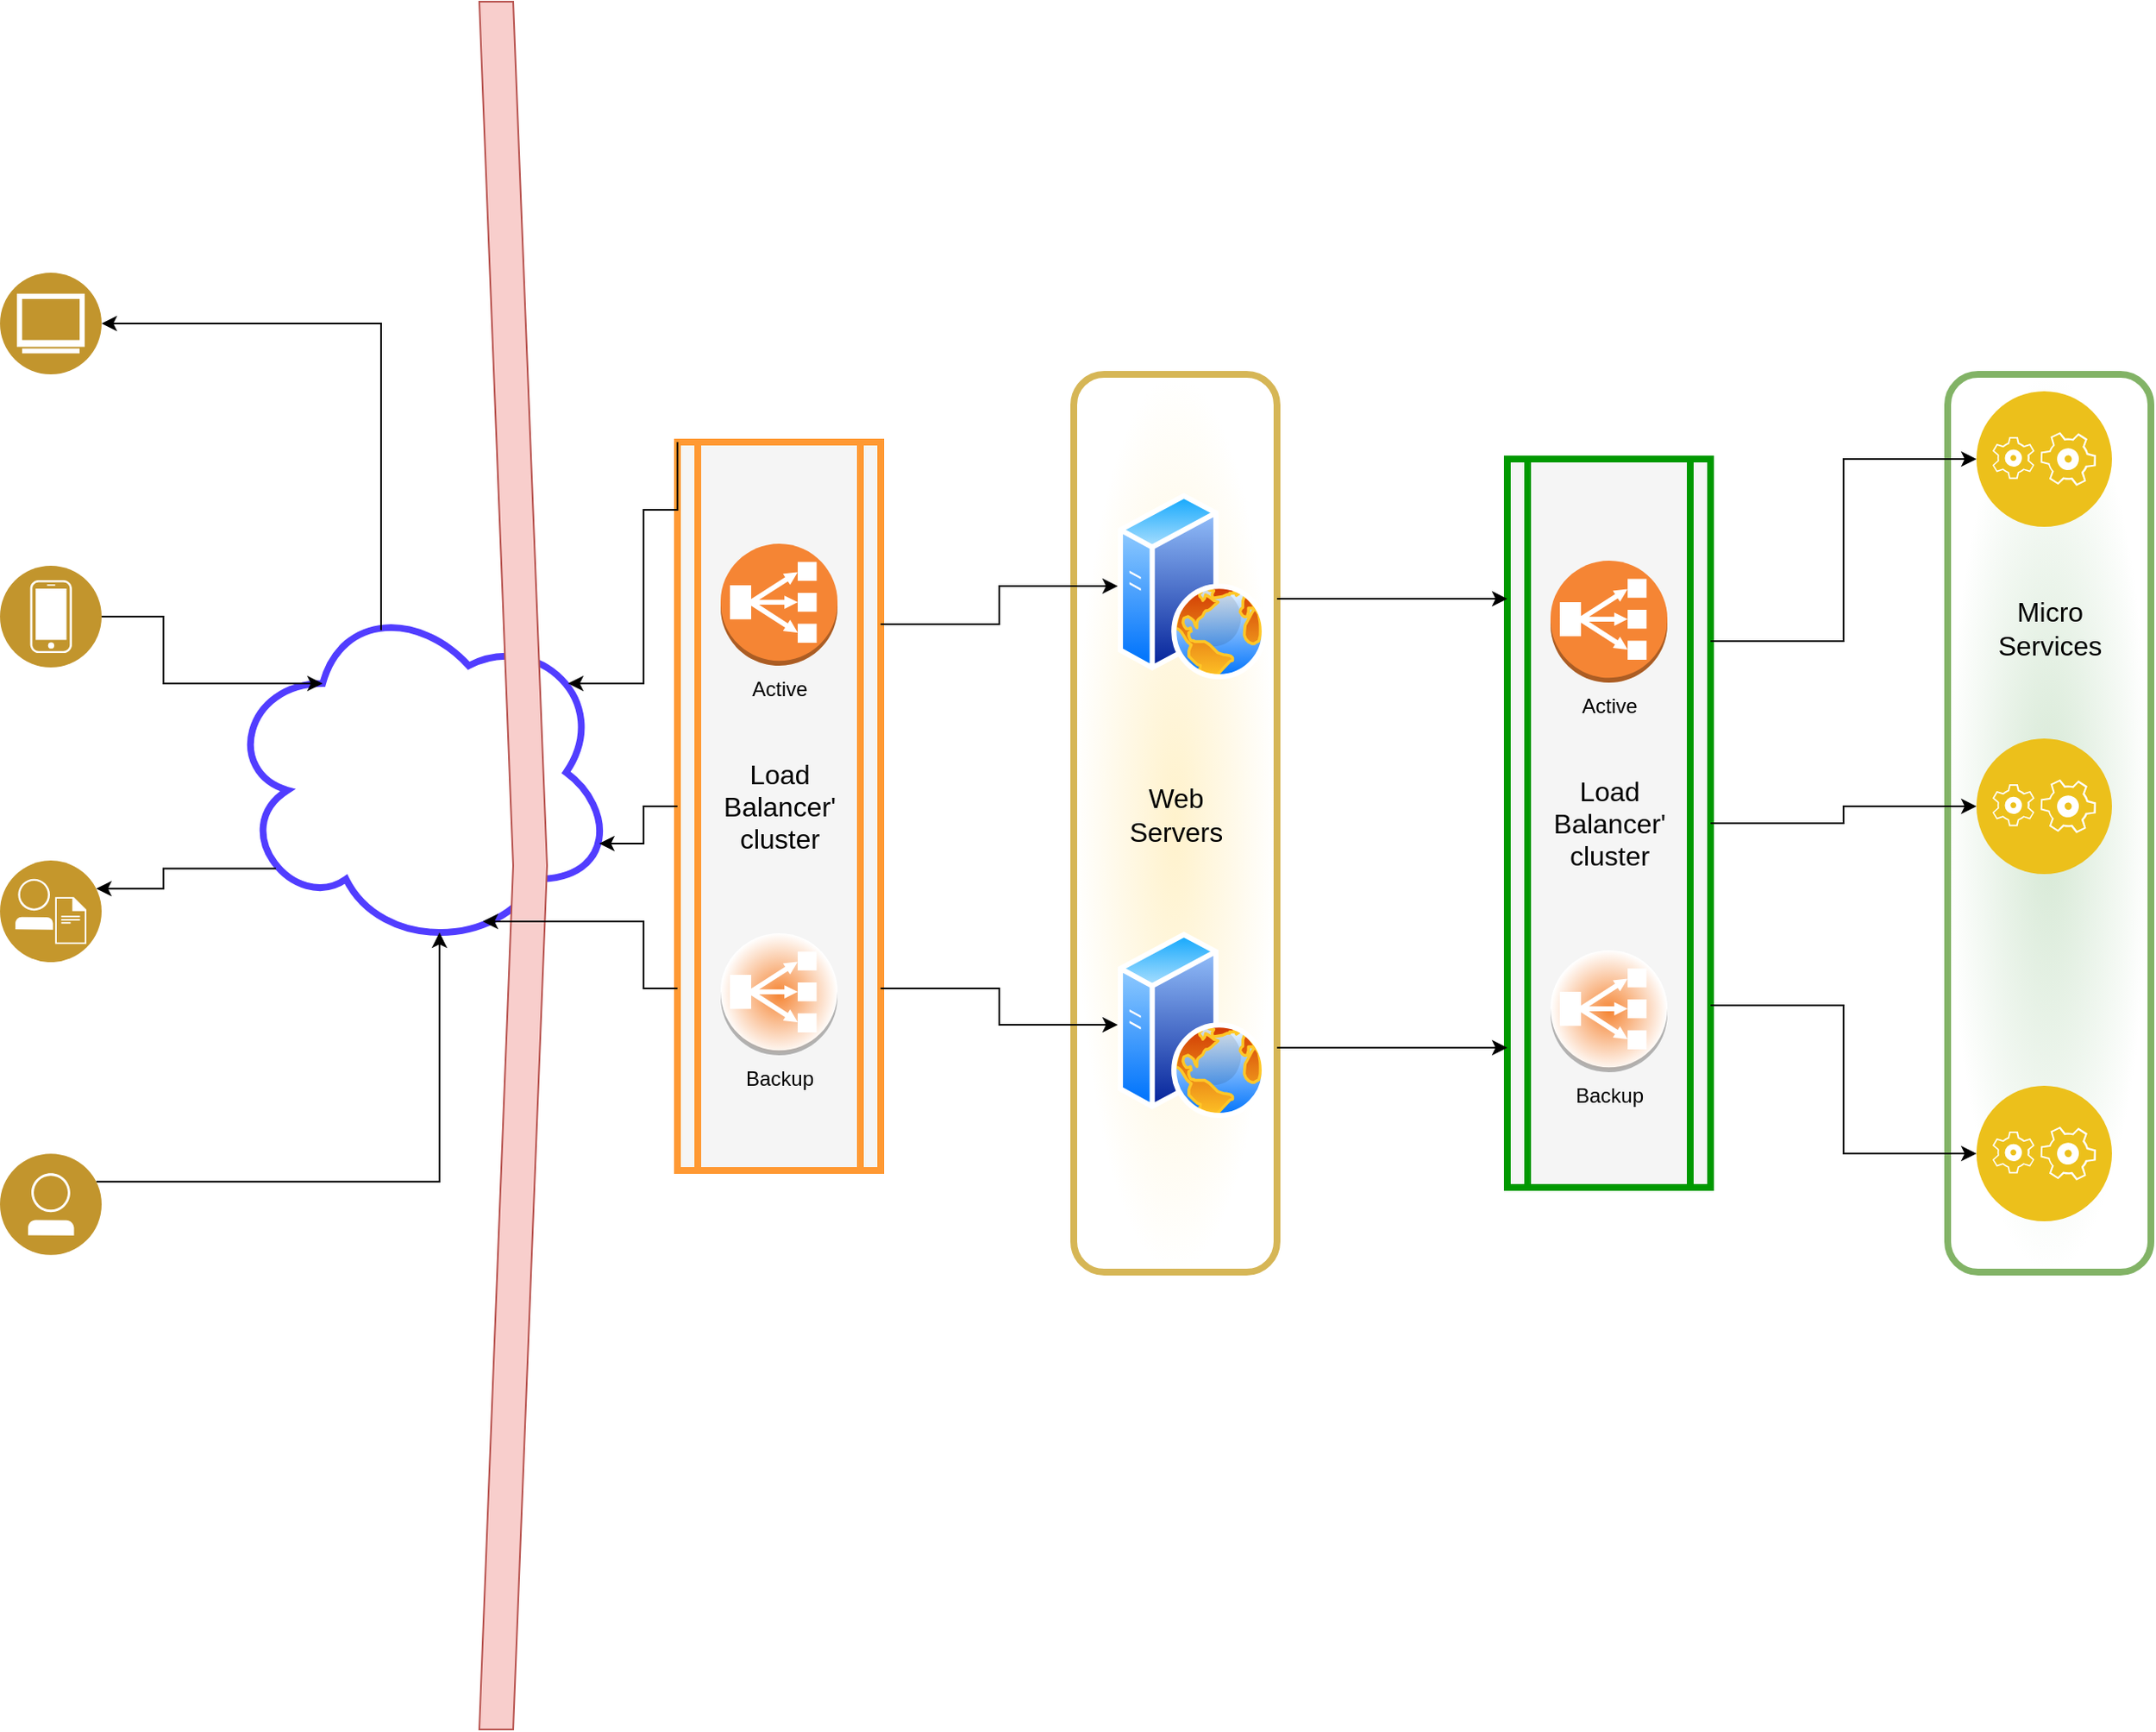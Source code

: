 <mxfile version="17.4.1" type="github" pages="2">
  <diagram id="31b32b95-0358-9bc7-6ba0-a27c054ed1a7" name="Page-1">
    <mxGraphModel dx="3199" dy="1478" grid="1" gridSize="10" guides="1" tooltips="1" connect="1" arrows="1" fold="1" page="1" pageScale="1" pageWidth="827" pageHeight="1169" background="none" math="0" shadow="0">
      <root>
        <mxCell id="0" />
        <mxCell id="1" parent="0" />
        <mxCell id="Bg8B_nmlzmfOJwWbH1iY-153" value="" style="group" vertex="1" connectable="0" parent="1">
          <mxGeometry x="550" y="330" width="120" height="430" as="geometry" />
        </mxCell>
        <mxCell id="Bg8B_nmlzmfOJwWbH1iY-151" value="" style="shape=process;whiteSpace=wrap;html=1;backgroundOutline=1;fontSize=16;strokeColor=#009900;strokeWidth=4;fillColor=#f5f5f5;gradientDirection=radial;fontColor=#333333;" vertex="1" parent="Bg8B_nmlzmfOJwWbH1iY-153">
          <mxGeometry width="120" height="430" as="geometry" />
        </mxCell>
        <mxCell id="Bg8B_nmlzmfOJwWbH1iY-133" value="Active" style="outlineConnect=0;dashed=0;verticalLabelPosition=bottom;verticalAlign=top;align=center;html=1;shape=mxgraph.aws3.classic_load_balancer;fillColor=#F58534;gradientColor=none;strokeColor=#513DFF;strokeWidth=4;" vertex="1" parent="Bg8B_nmlzmfOJwWbH1iY-153">
          <mxGeometry x="25.5" y="60" width="69" height="72" as="geometry" />
        </mxCell>
        <mxCell id="Bg8B_nmlzmfOJwWbH1iY-135" value="Backup" style="outlineConnect=0;dashed=0;verticalLabelPosition=bottom;verticalAlign=top;align=center;html=1;shape=mxgraph.aws3.classic_load_balancer;fillColor=#F58534;gradientColor=#ffffff;strokeColor=#513DFF;strokeWidth=4;gradientDirection=radial;" vertex="1" parent="Bg8B_nmlzmfOJwWbH1iY-153">
          <mxGeometry x="25.5" y="290" width="69" height="72" as="geometry" />
        </mxCell>
        <mxCell id="Bg8B_nmlzmfOJwWbH1iY-136" value="&lt;font style=&quot;font-size: 16px&quot;&gt;Load &lt;br&gt;Balancer&#39;&lt;br&gt;cluster&lt;/font&gt;" style="text;html=1;align=center;verticalAlign=middle;resizable=0;points=[];autosize=1;strokeColor=none;fillColor=none;" vertex="1" parent="Bg8B_nmlzmfOJwWbH1iY-153">
          <mxGeometry x="20" y="190" width="80" height="50" as="geometry" />
        </mxCell>
        <mxCell id="Bg8B_nmlzmfOJwWbH1iY-169" value="" style="group" vertex="1" connectable="0" parent="1">
          <mxGeometry x="294" y="280" width="120" height="530" as="geometry" />
        </mxCell>
        <mxCell id="Bg8B_nmlzmfOJwWbH1iY-127" value="" style="rounded=1;whiteSpace=wrap;html=1;fontSize=16;strokeColor=#d6b656;strokeWidth=4;fillColor=#fff2cc;gradientColor=#ffffff;gradientDirection=radial;" vertex="1" parent="Bg8B_nmlzmfOJwWbH1iY-169">
          <mxGeometry width="120" height="530" as="geometry" />
        </mxCell>
        <mxCell id="Bg8B_nmlzmfOJwWbH1iY-124" value="" style="aspect=fixed;perimeter=ellipsePerimeter;html=1;align=center;shadow=0;dashed=0;spacingTop=3;image;image=img/lib/active_directory/web_server.svg;fontSize=16;strokeColor=#513DFF;strokeWidth=4;fillColor=none;" vertex="1" parent="Bg8B_nmlzmfOJwWbH1iY-169">
          <mxGeometry x="26" y="70" width="88" height="110" as="geometry" />
        </mxCell>
        <mxCell id="Bg8B_nmlzmfOJwWbH1iY-125" value="" style="aspect=fixed;perimeter=ellipsePerimeter;html=1;align=center;shadow=0;dashed=0;spacingTop=3;image;image=img/lib/active_directory/web_server.svg;fontSize=16;strokeColor=#513DFF;strokeWidth=4;fillColor=none;" vertex="1" parent="Bg8B_nmlzmfOJwWbH1iY-169">
          <mxGeometry x="26" y="329" width="88" height="110" as="geometry" />
        </mxCell>
        <mxCell id="Bg8B_nmlzmfOJwWbH1iY-128" value="Web &lt;br&gt;Servers" style="text;html=1;align=center;verticalAlign=middle;resizable=0;points=[];autosize=1;strokeColor=none;fillColor=none;fontSize=16;" vertex="1" parent="Bg8B_nmlzmfOJwWbH1iY-169">
          <mxGeometry x="25" y="240" width="70" height="40" as="geometry" />
        </mxCell>
        <mxCell id="Bg8B_nmlzmfOJwWbH1iY-154" value="" style="group" vertex="1" connectable="0" parent="1">
          <mxGeometry x="60" y="320" width="120" height="430" as="geometry" />
        </mxCell>
        <mxCell id="Bg8B_nmlzmfOJwWbH1iY-155" value="" style="shape=process;whiteSpace=wrap;html=1;backgroundOutline=1;fontSize=16;strokeColor=#FF9933;strokeWidth=4;fillColor=#f5f5f5;gradientDirection=radial;fontColor=#333333;" vertex="1" parent="Bg8B_nmlzmfOJwWbH1iY-154">
          <mxGeometry width="120" height="430" as="geometry" />
        </mxCell>
        <mxCell id="Bg8B_nmlzmfOJwWbH1iY-156" value="Active" style="outlineConnect=0;dashed=0;verticalLabelPosition=bottom;verticalAlign=top;align=center;html=1;shape=mxgraph.aws3.classic_load_balancer;fillColor=#F58534;gradientColor=none;strokeColor=#513DFF;strokeWidth=4;" vertex="1" parent="Bg8B_nmlzmfOJwWbH1iY-154">
          <mxGeometry x="25.5" y="60" width="69" height="72" as="geometry" />
        </mxCell>
        <mxCell id="Bg8B_nmlzmfOJwWbH1iY-157" value="Backup" style="outlineConnect=0;dashed=0;verticalLabelPosition=bottom;verticalAlign=top;align=center;html=1;shape=mxgraph.aws3.classic_load_balancer;fillColor=#F58534;gradientColor=#ffffff;strokeColor=#513DFF;strokeWidth=4;gradientDirection=radial;" vertex="1" parent="Bg8B_nmlzmfOJwWbH1iY-154">
          <mxGeometry x="25.5" y="290" width="69" height="72" as="geometry" />
        </mxCell>
        <mxCell id="Bg8B_nmlzmfOJwWbH1iY-158" value="&lt;font style=&quot;font-size: 16px&quot;&gt;Load &lt;br&gt;Balancer&#39;&lt;br&gt;cluster&lt;/font&gt;" style="text;html=1;align=center;verticalAlign=middle;resizable=0;points=[];autosize=1;strokeColor=none;fillColor=none;" vertex="1" parent="Bg8B_nmlzmfOJwWbH1iY-154">
          <mxGeometry x="20" y="190" width="80" height="50" as="geometry" />
        </mxCell>
        <mxCell id="Bg8B_nmlzmfOJwWbH1iY-168" value="" style="group" vertex="1" connectable="0" parent="1">
          <mxGeometry x="810" y="280" width="120" height="530" as="geometry" />
        </mxCell>
        <mxCell id="Bg8B_nmlzmfOJwWbH1iY-150" value="" style="rounded=1;whiteSpace=wrap;html=1;fontSize=16;strokeColor=#82b366;strokeWidth=4;fillColor=#d5e8d4;gradientDirection=radial;gradientColor=#ffffff;" vertex="1" parent="Bg8B_nmlzmfOJwWbH1iY-168">
          <mxGeometry width="120" height="530" as="geometry" />
        </mxCell>
        <mxCell id="Bg8B_nmlzmfOJwWbH1iY-146" value="" style="aspect=fixed;perimeter=ellipsePerimeter;html=1;align=center;shadow=0;dashed=0;fontColor=#4277BB;labelBackgroundColor=#ffffff;fontSize=12;spacingTop=3;image;image=img/lib/ibm/applications/application_logic.svg;strokeColor=#513DFF;strokeWidth=4;fillColor=none;gradientColor=#ffffff;gradientDirection=radial;" vertex="1" parent="Bg8B_nmlzmfOJwWbH1iY-168">
          <mxGeometry x="17" y="10" width="80" height="80" as="geometry" />
        </mxCell>
        <mxCell id="Bg8B_nmlzmfOJwWbH1iY-147" value="" style="aspect=fixed;perimeter=ellipsePerimeter;html=1;align=center;shadow=0;dashed=0;fontColor=#4277BB;labelBackgroundColor=#ffffff;fontSize=12;spacingTop=3;image;image=img/lib/ibm/applications/application_logic.svg;strokeColor=#513DFF;strokeWidth=4;fillColor=none;gradientColor=#ffffff;gradientDirection=radial;" vertex="1" parent="Bg8B_nmlzmfOJwWbH1iY-168">
          <mxGeometry x="17" y="215" width="80" height="80" as="geometry" />
        </mxCell>
        <mxCell id="Bg8B_nmlzmfOJwWbH1iY-148" value="" style="aspect=fixed;perimeter=ellipsePerimeter;html=1;align=center;shadow=0;dashed=0;fontColor=#4277BB;labelBackgroundColor=#ffffff;fontSize=12;spacingTop=3;image;image=img/lib/ibm/applications/application_logic.svg;strokeColor=#513DFF;strokeWidth=4;fillColor=none;gradientColor=#ffffff;gradientDirection=radial;" vertex="1" parent="Bg8B_nmlzmfOJwWbH1iY-168">
          <mxGeometry x="17" y="420" width="80" height="80" as="geometry" />
        </mxCell>
        <mxCell id="Bg8B_nmlzmfOJwWbH1iY-149" value="Micro &lt;br&gt;Services" style="text;html=1;align=center;verticalAlign=middle;resizable=0;points=[];autosize=1;strokeColor=none;fillColor=none;fontSize=16;" vertex="1" parent="Bg8B_nmlzmfOJwWbH1iY-168">
          <mxGeometry x="20" y="130" width="80" height="40" as="geometry" />
        </mxCell>
        <mxCell id="Bg8B_nmlzmfOJwWbH1iY-144" style="edgeStyle=orthogonalEdgeStyle;rounded=0;orthogonalLoop=1;jettySize=auto;html=1;exitX=1;exitY=0.75;exitDx=0;exitDy=0;entryX=0;entryY=0.75;entryDx=0;entryDy=0;fontSize=16;" edge="1" parent="1" source="Bg8B_nmlzmfOJwWbH1iY-127">
          <mxGeometry relative="1" as="geometry">
            <mxPoint x="550" y="677.5" as="targetPoint" />
          </mxGeometry>
        </mxCell>
        <mxCell id="Bg8B_nmlzmfOJwWbH1iY-145" style="edgeStyle=orthogonalEdgeStyle;rounded=0;orthogonalLoop=1;jettySize=auto;html=1;exitX=1;exitY=0.25;exitDx=0;exitDy=0;entryX=0;entryY=0.25;entryDx=0;entryDy=0;fontSize=16;" edge="1" parent="1" source="Bg8B_nmlzmfOJwWbH1iY-127">
          <mxGeometry relative="1" as="geometry">
            <mxPoint x="550" y="412.5" as="targetPoint" />
          </mxGeometry>
        </mxCell>
        <mxCell id="Bg8B_nmlzmfOJwWbH1iY-108" value="" style="group" vertex="1" connectable="0" parent="1">
          <mxGeometry x="-340" y="60" width="363" height="1020" as="geometry" />
        </mxCell>
        <mxCell id="Bg8B_nmlzmfOJwWbH1iY-96" value="" style="ellipse;shape=cloud;whiteSpace=wrap;html=1;fillColor=none;strokeColor=#513DFF;strokeWidth=4;" vertex="1" parent="Bg8B_nmlzmfOJwWbH1iY-108">
          <mxGeometry x="133" y="350" width="230" height="210" as="geometry" />
        </mxCell>
        <mxCell id="Bg8B_nmlzmfOJwWbH1iY-95" value="" style="shape=step;perimeter=stepPerimeter;whiteSpace=wrap;html=1;fixedSize=1;fillColor=#f8cecc;strokeColor=#b85450;" vertex="1" parent="Bg8B_nmlzmfOJwWbH1iY-108">
          <mxGeometry x="283" width="40" height="1020" as="geometry" />
        </mxCell>
        <mxCell id="Bg8B_nmlzmfOJwWbH1iY-105" style="edgeStyle=orthogonalEdgeStyle;rounded=0;orthogonalLoop=1;jettySize=auto;html=1;exitX=1;exitY=0.5;exitDx=0;exitDy=0;entryX=0.25;entryY=0.25;entryDx=0;entryDy=0;entryPerimeter=0;" edge="1" parent="Bg8B_nmlzmfOJwWbH1iY-108" source="Bg8B_nmlzmfOJwWbH1iY-97" target="Bg8B_nmlzmfOJwWbH1iY-96">
          <mxGeometry relative="1" as="geometry" />
        </mxCell>
        <mxCell id="Bg8B_nmlzmfOJwWbH1iY-97" value="" style="aspect=fixed;perimeter=ellipsePerimeter;html=1;align=center;shadow=0;dashed=0;fontColor=#4277BB;labelBackgroundColor=#ffffff;fontSize=12;spacingTop=3;image;image=img/lib/ibm/users/device.svg;" vertex="1" parent="Bg8B_nmlzmfOJwWbH1iY-108">
          <mxGeometry y="333" width="60" height="60" as="geometry" />
        </mxCell>
        <mxCell id="Bg8B_nmlzmfOJwWbH1iY-98" value="" style="aspect=fixed;perimeter=ellipsePerimeter;html=1;align=center;shadow=0;dashed=0;fontColor=#4277BB;labelBackgroundColor=#ffffff;fontSize=12;spacingTop=3;image;image=img/lib/ibm/users/integrated_digital_experiences.svg;" vertex="1" parent="Bg8B_nmlzmfOJwWbH1iY-108">
          <mxGeometry y="507" width="60" height="60" as="geometry" />
        </mxCell>
        <mxCell id="Bg8B_nmlzmfOJwWbH1iY-106" style="edgeStyle=orthogonalEdgeStyle;rounded=0;orthogonalLoop=1;jettySize=auto;html=1;exitX=0.13;exitY=0.77;exitDx=0;exitDy=0;exitPerimeter=0;entryX=1;entryY=0.25;entryDx=0;entryDy=0;" edge="1" parent="Bg8B_nmlzmfOJwWbH1iY-108" source="Bg8B_nmlzmfOJwWbH1iY-96" target="Bg8B_nmlzmfOJwWbH1iY-98">
          <mxGeometry relative="1" as="geometry" />
        </mxCell>
        <mxCell id="Bg8B_nmlzmfOJwWbH1iY-107" style="edgeStyle=orthogonalEdgeStyle;rounded=0;orthogonalLoop=1;jettySize=auto;html=1;exitX=1;exitY=0.25;exitDx=0;exitDy=0;entryX=0.55;entryY=0.95;entryDx=0;entryDy=0;entryPerimeter=0;" edge="1" parent="Bg8B_nmlzmfOJwWbH1iY-108" source="Bg8B_nmlzmfOJwWbH1iY-99" target="Bg8B_nmlzmfOJwWbH1iY-96">
          <mxGeometry relative="1" as="geometry" />
        </mxCell>
        <mxCell id="Bg8B_nmlzmfOJwWbH1iY-99" value="" style="aspect=fixed;perimeter=ellipsePerimeter;html=1;align=center;shadow=0;dashed=0;fontColor=#4277BB;labelBackgroundColor=#ffffff;fontSize=12;spacingTop=3;image;image=img/lib/ibm/users/user.svg;" vertex="1" parent="Bg8B_nmlzmfOJwWbH1iY-108">
          <mxGeometry y="680" width="60" height="60" as="geometry" />
        </mxCell>
        <mxCell id="Bg8B_nmlzmfOJwWbH1iY-100" value="" style="aspect=fixed;perimeter=ellipsePerimeter;html=1;align=center;shadow=0;dashed=0;fontColor=#4277BB;labelBackgroundColor=#ffffff;fontSize=12;spacingTop=3;image;image=img/lib/ibm/users/browser.svg;" vertex="1" parent="Bg8B_nmlzmfOJwWbH1iY-108">
          <mxGeometry y="160" width="60" height="60" as="geometry" />
        </mxCell>
        <mxCell id="Bg8B_nmlzmfOJwWbH1iY-104" style="edgeStyle=orthogonalEdgeStyle;rounded=0;orthogonalLoop=1;jettySize=auto;html=1;exitX=0.4;exitY=0.1;exitDx=0;exitDy=0;exitPerimeter=0;entryX=1;entryY=0.5;entryDx=0;entryDy=0;" edge="1" parent="Bg8B_nmlzmfOJwWbH1iY-108" source="Bg8B_nmlzmfOJwWbH1iY-96" target="Bg8B_nmlzmfOJwWbH1iY-100">
          <mxGeometry relative="1" as="geometry">
            <Array as="points">
              <mxPoint x="225" y="190" />
            </Array>
          </mxGeometry>
        </mxCell>
        <mxCell id="Bg8B_nmlzmfOJwWbH1iY-129" style="edgeStyle=orthogonalEdgeStyle;rounded=0;orthogonalLoop=1;jettySize=auto;html=1;entryX=0;entryY=0.5;entryDx=0;entryDy=0;fontSize=16;exitX=1;exitY=0.25;exitDx=0;exitDy=0;" edge="1" parent="1" source="Bg8B_nmlzmfOJwWbH1iY-155" target="Bg8B_nmlzmfOJwWbH1iY-124">
          <mxGeometry relative="1" as="geometry">
            <mxPoint x="200" y="412.5" as="sourcePoint" />
          </mxGeometry>
        </mxCell>
        <mxCell id="Bg8B_nmlzmfOJwWbH1iY-130" style="edgeStyle=orthogonalEdgeStyle;rounded=0;orthogonalLoop=1;jettySize=auto;html=1;entryX=0;entryY=0.5;entryDx=0;entryDy=0;fontSize=16;exitX=1;exitY=0.75;exitDx=0;exitDy=0;" edge="1" parent="1" source="Bg8B_nmlzmfOJwWbH1iY-155" target="Bg8B_nmlzmfOJwWbH1iY-125">
          <mxGeometry relative="1" as="geometry">
            <mxPoint x="200" y="740" as="sourcePoint" />
          </mxGeometry>
        </mxCell>
        <mxCell id="Bg8B_nmlzmfOJwWbH1iY-159" style="edgeStyle=orthogonalEdgeStyle;rounded=0;orthogonalLoop=1;jettySize=auto;html=1;exitX=0;exitY=0;exitDx=0;exitDy=0;entryX=0.88;entryY=0.25;entryDx=0;entryDy=0;entryPerimeter=0;fontSize=16;" edge="1" parent="1" source="Bg8B_nmlzmfOJwWbH1iY-155" target="Bg8B_nmlzmfOJwWbH1iY-96">
          <mxGeometry relative="1" as="geometry">
            <Array as="points">
              <mxPoint x="60" y="360" />
              <mxPoint x="40" y="360" />
              <mxPoint x="40" y="463" />
            </Array>
          </mxGeometry>
        </mxCell>
        <mxCell id="Bg8B_nmlzmfOJwWbH1iY-160" style="edgeStyle=orthogonalEdgeStyle;rounded=0;orthogonalLoop=1;jettySize=auto;html=1;exitX=0;exitY=0.5;exitDx=0;exitDy=0;entryX=0.96;entryY=0.7;entryDx=0;entryDy=0;entryPerimeter=0;fontSize=16;" edge="1" parent="1" source="Bg8B_nmlzmfOJwWbH1iY-155" target="Bg8B_nmlzmfOJwWbH1iY-96">
          <mxGeometry relative="1" as="geometry" />
        </mxCell>
        <mxCell id="Bg8B_nmlzmfOJwWbH1iY-161" style="edgeStyle=orthogonalEdgeStyle;rounded=0;orthogonalLoop=1;jettySize=auto;html=1;exitX=0;exitY=0.75;exitDx=0;exitDy=0;entryX=0.661;entryY=0.919;entryDx=0;entryDy=0;entryPerimeter=0;fontSize=16;" edge="1" parent="1" source="Bg8B_nmlzmfOJwWbH1iY-155" target="Bg8B_nmlzmfOJwWbH1iY-96">
          <mxGeometry relative="1" as="geometry" />
        </mxCell>
        <mxCell id="Bg8B_nmlzmfOJwWbH1iY-165" style="edgeStyle=orthogonalEdgeStyle;rounded=0;orthogonalLoop=1;jettySize=auto;html=1;exitX=1;exitY=0.75;exitDx=0;exitDy=0;entryX=0;entryY=0.5;entryDx=0;entryDy=0;fontSize=16;" edge="1" parent="1" source="Bg8B_nmlzmfOJwWbH1iY-151" target="Bg8B_nmlzmfOJwWbH1iY-148">
          <mxGeometry relative="1" as="geometry" />
        </mxCell>
        <mxCell id="Bg8B_nmlzmfOJwWbH1iY-166" style="edgeStyle=orthogonalEdgeStyle;rounded=0;orthogonalLoop=1;jettySize=auto;html=1;exitX=1;exitY=0.5;exitDx=0;exitDy=0;entryX=0;entryY=0.5;entryDx=0;entryDy=0;fontSize=16;" edge="1" parent="1" source="Bg8B_nmlzmfOJwWbH1iY-151" target="Bg8B_nmlzmfOJwWbH1iY-147">
          <mxGeometry relative="1" as="geometry" />
        </mxCell>
        <mxCell id="Bg8B_nmlzmfOJwWbH1iY-167" style="edgeStyle=orthogonalEdgeStyle;rounded=0;orthogonalLoop=1;jettySize=auto;html=1;exitX=1;exitY=0.25;exitDx=0;exitDy=0;entryX=0;entryY=0.5;entryDx=0;entryDy=0;fontSize=16;" edge="1" parent="1" source="Bg8B_nmlzmfOJwWbH1iY-151" target="Bg8B_nmlzmfOJwWbH1iY-146">
          <mxGeometry relative="1" as="geometry" />
        </mxCell>
      </root>
    </mxGraphModel>
  </diagram>
  <diagram id="idBs2UERAOV6qkiG88l8" name="CQRS">
    <mxGraphModel dx="1318" dy="821" grid="1" gridSize="10" guides="1" tooltips="1" connect="1" arrows="1" fold="1" page="1" pageScale="1" pageWidth="500" pageHeight="400" math="0" shadow="0">
      <root>
        <mxCell id="0" />
        <mxCell id="1" parent="0" />
        <mxCell id="PxqCbL-2LZfQ2RbIi71h-80" value="CQRS Group Service" style="fontStyle=0;verticalAlign=top;align=center;spacingTop=-2;fillColor=none;rounded=0;whiteSpace=wrap;html=1;strokeColor=#00882B;strokeWidth=2;dashed=1;container=1;collapsible=0;expand=0;recursiveResize=0;fontSize=12;" vertex="1" parent="1">
          <mxGeometry x="131" y="54" width="780" height="410" as="geometry" />
        </mxCell>
        <mxCell id="PxqCbL-2LZfQ2RbIi71h-82" value="" style="rounded=1;whiteSpace=wrap;html=1;fontSize=12;strokeColor=#9673a6;strokeWidth=2;fillColor=#EEE2F5;gradientColor=none;" vertex="1" parent="PxqCbL-2LZfQ2RbIi71h-80">
          <mxGeometry x="-11" y="24" width="801" height="126" as="geometry" />
        </mxCell>
        <mxCell id="PxqCbL-2LZfQ2RbIi71h-83" value="" style="rounded=1;whiteSpace=wrap;html=1;fontSize=12;strokeColor=#82b366;strokeWidth=2;fillColor=#d5e8d4;" vertex="1" parent="PxqCbL-2LZfQ2RbIi71h-80">
          <mxGeometry x="-11" y="248" width="801" height="126" as="geometry" />
        </mxCell>
        <mxCell id="PxqCbL-2LZfQ2RbIi71h-59" style="edgeStyle=orthogonalEdgeStyle;rounded=0;orthogonalLoop=1;jettySize=auto;html=1;exitX=1;exitY=0.25;exitDx=0;exitDy=0;entryX=0.5;entryY=1;entryDx=0;entryDy=0;fontSize=12;" edge="1" parent="1" source="PxqCbL-2LZfQ2RbIi71h-40" target="PxqCbL-2LZfQ2RbIi71h-44">
          <mxGeometry relative="1" as="geometry" />
        </mxCell>
        <mxCell id="PxqCbL-2LZfQ2RbIi71h-40" value="" style="shape=step;perimeter=stepPerimeter;whiteSpace=wrap;html=1;fixedSize=1;fontSize=12;strokeColor=#CDA2BE;strokeWidth=2;fillColor=none;" vertex="1" parent="1">
          <mxGeometry x="51" y="78" width="50" height="350" as="geometry" />
        </mxCell>
        <mxCell id="PxqCbL-2LZfQ2RbIi71h-41" value="Clients" style="text;html=1;align=center;verticalAlign=middle;resizable=0;points=[];autosize=1;strokeColor=none;fillColor=none;fontSize=12;rotation=-90;" vertex="1" parent="1">
          <mxGeometry x="31" y="239" width="50" height="20" as="geometry" />
        </mxCell>
        <mxCell id="PxqCbL-2LZfQ2RbIi71h-62" style="edgeStyle=orthogonalEdgeStyle;rounded=0;orthogonalLoop=1;jettySize=auto;html=1;exitX=0;exitY=0.25;exitDx=0;exitDy=0;entryX=0.75;entryY=0;entryDx=0;entryDy=0;fontSize=12;" edge="1" parent="1" source="PxqCbL-2LZfQ2RbIi71h-44" target="PxqCbL-2LZfQ2RbIi71h-40">
          <mxGeometry relative="1" as="geometry" />
        </mxCell>
        <mxCell id="PxqCbL-2LZfQ2RbIi71h-63" value="&amp;nbsp;cmd ACK&amp;nbsp;" style="edgeLabel;html=1;align=center;verticalAlign=middle;resizable=0;points=[];fontSize=12;" vertex="1" connectable="0" parent="PxqCbL-2LZfQ2RbIi71h-62">
          <mxGeometry x="-0.26" y="1" relative="1" as="geometry">
            <mxPoint as="offset" />
          </mxGeometry>
        </mxCell>
        <mxCell id="PxqCbL-2LZfQ2RbIi71h-64" style="edgeStyle=orthogonalEdgeStyle;rounded=0;orthogonalLoop=1;jettySize=auto;html=1;exitX=1;exitY=0.5;exitDx=0;exitDy=0;entryX=0;entryY=0.5;entryDx=0;entryDy=0;fontSize=12;" edge="1" parent="1" source="PxqCbL-2LZfQ2RbIi71h-44" target="PxqCbL-2LZfQ2RbIi71h-45">
          <mxGeometry relative="1" as="geometry" />
        </mxCell>
        <mxCell id="PxqCbL-2LZfQ2RbIi71h-44" value="Command&lt;br&gt;" style="aspect=fixed;perimeter=ellipsePerimeter;html=1;align=center;shadow=0;dashed=0;fontColor=#4277BB;labelBackgroundColor=#ffffff;fontSize=12;spacingTop=3;image;image=img/lib/ibm/devops/build_test.svg;strokeColor=#CDA2BE;strokeWidth=2;fillColor=none;" vertex="1" parent="1">
          <mxGeometry x="221" y="94" width="60" height="60" as="geometry" />
        </mxCell>
        <mxCell id="PxqCbL-2LZfQ2RbIi71h-65" style="edgeStyle=orthogonalEdgeStyle;rounded=0;orthogonalLoop=1;jettySize=auto;html=1;exitX=1;exitY=0.5;exitDx=0;exitDy=0;entryX=0;entryY=0.5;entryDx=0;entryDy=0;fontSize=12;" edge="1" parent="1" source="PxqCbL-2LZfQ2RbIi71h-45" target="PxqCbL-2LZfQ2RbIi71h-46">
          <mxGeometry relative="1" as="geometry" />
        </mxCell>
        <mxCell id="PxqCbL-2LZfQ2RbIi71h-45" value="Command&amp;nbsp;&lt;br&gt;Handler" style="aspect=fixed;perimeter=ellipsePerimeter;html=1;align=center;shadow=0;dashed=0;fontColor=#4277BB;labelBackgroundColor=#ffffff;fontSize=12;spacingTop=3;image;image=img/lib/ibm/applications/application_logic.svg;strokeColor=#CDA2BE;strokeWidth=2;fillColor=none;" vertex="1" parent="1">
          <mxGeometry x="361" y="94" width="60" height="60" as="geometry" />
        </mxCell>
        <mxCell id="PxqCbL-2LZfQ2RbIi71h-66" style="edgeStyle=orthogonalEdgeStyle;rounded=0;orthogonalLoop=1;jettySize=auto;html=1;exitX=1;exitY=0.5;exitDx=0;exitDy=0;entryX=0;entryY=0.5;entryDx=0;entryDy=0;fontSize=12;" edge="1" parent="1" source="PxqCbL-2LZfQ2RbIi71h-46" target="PxqCbL-2LZfQ2RbIi71h-49">
          <mxGeometry relative="1" as="geometry" />
        </mxCell>
        <mxCell id="PxqCbL-2LZfQ2RbIi71h-46" value="Write Model&lt;br&gt;" style="aspect=fixed;perimeter=ellipsePerimeter;html=1;align=center;shadow=0;dashed=0;fontColor=#4277BB;labelBackgroundColor=#ffffff;fontSize=12;spacingTop=3;image;image=img/lib/ibm/data/model.svg;strokeColor=#CDA2BE;strokeWidth=2;fillColor=none;" vertex="1" parent="1">
          <mxGeometry x="521" y="94" width="60" height="60" as="geometry" />
        </mxCell>
        <mxCell id="PxqCbL-2LZfQ2RbIi71h-70" style="edgeStyle=orthogonalEdgeStyle;rounded=0;orthogonalLoop=1;jettySize=auto;html=1;exitX=1;exitY=0.5;exitDx=0;exitDy=0;fontSize=12;" edge="1" parent="1" source="PxqCbL-2LZfQ2RbIi71h-49" target="PxqCbL-2LZfQ2RbIi71h-50">
          <mxGeometry relative="1" as="geometry" />
        </mxCell>
        <mxCell id="PxqCbL-2LZfQ2RbIi71h-49" value="Write DB&lt;br&gt;" style="aspect=fixed;perimeter=ellipsePerimeter;html=1;align=center;shadow=0;dashed=0;fontColor=#4277BB;labelBackgroundColor=#ffffff;fontSize=12;spacingTop=3;image;image=img/lib/ibm/data/data_services.svg;strokeColor=#CDA2BE;strokeWidth=2;fillColor=none;" vertex="1" parent="1">
          <mxGeometry x="661" y="94" width="60" height="60" as="geometry" />
        </mxCell>
        <mxCell id="PxqCbL-2LZfQ2RbIi71h-71" style="edgeStyle=orthogonalEdgeStyle;rounded=0;orthogonalLoop=1;jettySize=auto;html=1;exitX=0.5;exitY=1;exitDx=0;exitDy=0;exitPerimeter=0;entryX=1;entryY=0.5;entryDx=0;entryDy=0;fontSize=12;" edge="1" parent="1" source="PxqCbL-2LZfQ2RbIi71h-50" target="PxqCbL-2LZfQ2RbIi71h-55">
          <mxGeometry relative="1" as="geometry" />
        </mxCell>
        <mxCell id="PxqCbL-2LZfQ2RbIi71h-50" value="" style="sketch=0;points=[[0,0,0],[0.25,0,0],[0.5,0,0],[0.75,0,0],[1,0,0],[0,1,0],[0.25,1,0],[0.5,1,0],[0.75,1,0],[1,1,0],[0,0.25,0],[0,0.5,0],[0,0.75,0],[1,0.25,0],[1,0.5,0],[1,0.75,0]];outlineConnect=0;fontColor=#232F3E;gradientColor=#FF4F8B;gradientDirection=north;fillColor=#BC1356;strokeColor=#ffffff;dashed=0;verticalLabelPosition=bottom;verticalAlign=top;align=center;html=1;fontSize=12;fontStyle=0;aspect=fixed;shape=mxgraph.aws4.resourceIcon;resIcon=mxgraph.aws4.eventbridge;" vertex="1" parent="1">
          <mxGeometry x="801" y="214" width="78" height="78" as="geometry" />
        </mxCell>
        <mxCell id="PxqCbL-2LZfQ2RbIi71h-58" style="edgeStyle=orthogonalEdgeStyle;rounded=0;orthogonalLoop=1;jettySize=auto;html=1;exitX=0.5;exitY=0;exitDx=0;exitDy=0;entryX=1;entryY=0.75;entryDx=0;entryDy=0;fontSize=12;" edge="1" parent="1" source="PxqCbL-2LZfQ2RbIi71h-52" target="PxqCbL-2LZfQ2RbIi71h-40">
          <mxGeometry relative="1" as="geometry" />
        </mxCell>
        <mxCell id="PxqCbL-2LZfQ2RbIi71h-52" value="Query" style="aspect=fixed;perimeter=ellipsePerimeter;html=1;align=center;shadow=0;dashed=0;fontColor=#4277BB;labelBackgroundColor=#ffffff;fontSize=12;spacingTop=3;image;image=img/lib/ibm/devops/build_test.svg;strokeColor=#CDA2BE;strokeWidth=2;fillColor=none;" vertex="1" parent="1">
          <mxGeometry x="221" y="335" width="60" height="60" as="geometry" />
        </mxCell>
        <mxCell id="PxqCbL-2LZfQ2RbIi71h-67" style="edgeStyle=orthogonalEdgeStyle;rounded=0;orthogonalLoop=1;jettySize=auto;html=1;exitX=0;exitY=0.5;exitDx=0;exitDy=0;entryX=1;entryY=0.5;entryDx=0;entryDy=0;fontSize=12;" edge="1" parent="1" source="PxqCbL-2LZfQ2RbIi71h-53" target="PxqCbL-2LZfQ2RbIi71h-52">
          <mxGeometry relative="1" as="geometry" />
        </mxCell>
        <mxCell id="PxqCbL-2LZfQ2RbIi71h-53" value="Query&lt;br&gt;Handler" style="aspect=fixed;perimeter=ellipsePerimeter;html=1;align=center;shadow=0;dashed=0;fontColor=#4277BB;labelBackgroundColor=#ffffff;fontSize=12;spacingTop=3;image;image=img/lib/ibm/applications/application_logic.svg;strokeColor=#CDA2BE;strokeWidth=2;fillColor=none;" vertex="1" parent="1">
          <mxGeometry x="361" y="335" width="60" height="60" as="geometry" />
        </mxCell>
        <mxCell id="PxqCbL-2LZfQ2RbIi71h-68" style="edgeStyle=orthogonalEdgeStyle;rounded=0;orthogonalLoop=1;jettySize=auto;html=1;exitX=0;exitY=0.5;exitDx=0;exitDy=0;entryX=1;entryY=0.5;entryDx=0;entryDy=0;fontSize=12;" edge="1" parent="1" source="PxqCbL-2LZfQ2RbIi71h-54" target="PxqCbL-2LZfQ2RbIi71h-53">
          <mxGeometry relative="1" as="geometry" />
        </mxCell>
        <mxCell id="PxqCbL-2LZfQ2RbIi71h-54" value="Read Model" style="aspect=fixed;perimeter=ellipsePerimeter;html=1;align=center;shadow=0;dashed=0;fontColor=#4277BB;labelBackgroundColor=#ffffff;fontSize=12;spacingTop=3;image;image=img/lib/ibm/data/model.svg;strokeColor=#CDA2BE;strokeWidth=2;fillColor=none;" vertex="1" parent="1">
          <mxGeometry x="521" y="335" width="60" height="60" as="geometry" />
        </mxCell>
        <mxCell id="PxqCbL-2LZfQ2RbIi71h-69" style="edgeStyle=orthogonalEdgeStyle;rounded=0;orthogonalLoop=1;jettySize=auto;html=1;exitX=0;exitY=0.5;exitDx=0;exitDy=0;fontSize=12;" edge="1" parent="1" source="PxqCbL-2LZfQ2RbIi71h-55" target="PxqCbL-2LZfQ2RbIi71h-54">
          <mxGeometry relative="1" as="geometry" />
        </mxCell>
        <mxCell id="PxqCbL-2LZfQ2RbIi71h-55" value="Read&amp;nbsp;DB" style="aspect=fixed;perimeter=ellipsePerimeter;html=1;align=center;shadow=0;dashed=0;fontColor=#4277BB;labelBackgroundColor=#ffffff;fontSize=12;spacingTop=3;image;image=img/lib/ibm/data/data_services.svg;strokeColor=#CDA2BE;strokeWidth=2;fillColor=none;" vertex="1" parent="1">
          <mxGeometry x="661" y="335" width="60" height="60" as="geometry" />
        </mxCell>
        <mxCell id="PxqCbL-2LZfQ2RbIi71h-72" value="Events" style="text;html=1;align=center;verticalAlign=middle;resizable=0;points=[];autosize=1;strokeColor=none;fillColor=none;fontSize=12;" vertex="1" parent="1">
          <mxGeometry x="736" y="244" width="50" height="20" as="geometry" />
        </mxCell>
        <mxCell id="PxqCbL-2LZfQ2RbIi71h-86" value="Text" style="text;html=1;strokeColor=none;fillColor=none;align=center;verticalAlign=middle;whiteSpace=wrap;rounded=0;fontSize=12;" vertex="1" parent="1">
          <mxGeometry x="530" y="400" width="60" height="30" as="geometry" />
        </mxCell>
        <mxCell id="PxqCbL-2LZfQ2RbIi71h-89" value="&lt;h1&gt;&lt;span&gt;CQRS&lt;br&gt;&lt;/span&gt;&lt;br&gt;&lt;span style=&quot;font-size: 12px ; font-weight: normal&quot;&gt;This design pattern is used when there&#39;s a need to have different data models for Read and Write. &lt;/span&gt;&lt;br&gt;&lt;span style=&quot;font-size: 12px ; font-weight: normal&quot;&gt;&lt;ul&gt;&lt;li&gt;&lt;span style=&quot;font-size: 12px ; font-weight: normal&quot;&gt;&amp;nbsp;This requirements may come due to complex validations when writing data or extra &lt;/span&gt;&lt;span style=&quot;font-size: 12px ; font-weight: 400&quot;&gt;process&lt;/span&gt;&lt;span style=&quot;font-size: 12px ; font-weight: normal&quot;&gt;&amp;nbsp;of data on read, may lead to hard to &lt;/span&gt;&lt;span style=&quot;font-size: 12px ; font-weight: 400&quot;&gt;maintain&lt;/span&gt;&lt;span style=&quot;font-size: 12px ; font-weight: normal&quot;&gt;&amp;nbsp;data model. A &lt;/span&gt;&lt;span style=&quot;font-size: 12px ; font-weight: 400&quot;&gt;separation&lt;/span&gt;&lt;span style=&quot;font-size: 12px ; font-weight: normal&quot;&gt;&amp;nbsp;into command and queries can reduce the complexity of the &quot;single model&quot;.&lt;ul&gt;&lt;br&gt;&lt;/ul&gt;&lt;/span&gt;&lt;/li&gt;&lt;li&gt;&lt;span style=&quot;font-size: 12px ; font-weight: normal&quot;&gt;&amp;nbsp;Other reason maybe that the producer and consumer of the data, may be diferent and have diferent requirements regarding the presentation, once more a separation into commands and queries will simplify the data models.&lt;/span&gt;&lt;/li&gt;&lt;/ul&gt;&lt;/span&gt;&lt;/h1&gt;" style="text;html=1;spacing=5;spacingTop=-20;whiteSpace=wrap;overflow=hidden;rounded=0;fillColor=#fff2cc;strokeColor=#d6b656;" vertex="1" parent="1">
          <mxGeometry x="70" y="500" width="790" height="210" as="geometry" />
        </mxCell>
      </root>
    </mxGraphModel>
  </diagram>
</mxfile>
